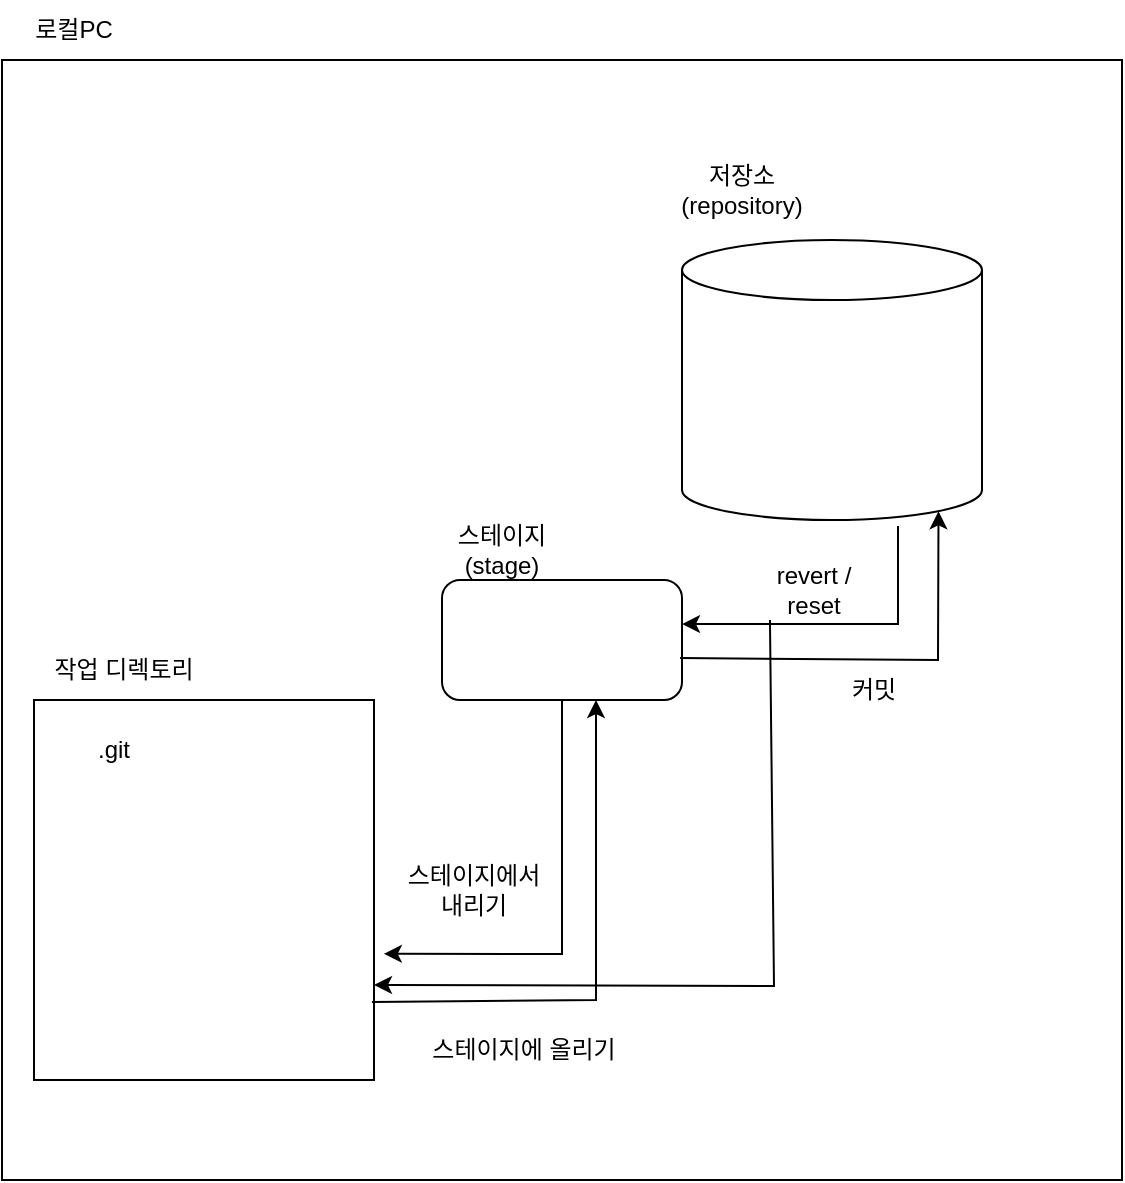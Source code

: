 <mxfile version="23.1.0" type="github">
  <diagram name="페이지-1" id="52v8Tvpr8Vl3Tg8hxjAr">
    <mxGraphModel dx="1426" dy="785" grid="1" gridSize="10" guides="1" tooltips="1" connect="1" arrows="1" fold="1" page="1" pageScale="1" pageWidth="827" pageHeight="1169" math="0" shadow="0">
      <root>
        <mxCell id="0" />
        <mxCell id="1" parent="0" />
        <mxCell id="tnVQdqbwVG9CSOU1aEH5-1" value="" style="whiteSpace=wrap;html=1;aspect=fixed;" vertex="1" parent="1">
          <mxGeometry x="134" y="140" width="560" height="560" as="geometry" />
        </mxCell>
        <mxCell id="tnVQdqbwVG9CSOU1aEH5-2" value="로컬PC" style="text;html=1;strokeColor=none;fillColor=none;align=center;verticalAlign=middle;whiteSpace=wrap;rounded=0;" vertex="1" parent="1">
          <mxGeometry x="140" y="110" width="60" height="30" as="geometry" />
        </mxCell>
        <mxCell id="tnVQdqbwVG9CSOU1aEH5-3" value="" style="rounded=0;whiteSpace=wrap;html=1;" vertex="1" parent="1">
          <mxGeometry x="150" y="460" width="170" height="190" as="geometry" />
        </mxCell>
        <mxCell id="tnVQdqbwVG9CSOU1aEH5-4" value="작업 디렉토리" style="text;html=1;strokeColor=none;fillColor=none;align=center;verticalAlign=middle;whiteSpace=wrap;rounded=0;" vertex="1" parent="1">
          <mxGeometry x="150" y="430" width="90" height="30" as="geometry" />
        </mxCell>
        <mxCell id="tnVQdqbwVG9CSOU1aEH5-5" value="" style="rounded=1;whiteSpace=wrap;html=1;" vertex="1" parent="1">
          <mxGeometry x="354" y="400" width="120" height="60" as="geometry" />
        </mxCell>
        <mxCell id="tnVQdqbwVG9CSOU1aEH5-6" value="저장소(repository)" style="text;html=1;strokeColor=none;fillColor=none;align=center;verticalAlign=middle;whiteSpace=wrap;rounded=0;" vertex="1" parent="1">
          <mxGeometry x="474" y="190" width="60" height="30" as="geometry" />
        </mxCell>
        <mxCell id="tnVQdqbwVG9CSOU1aEH5-7" value="스테이지(stage)" style="text;html=1;strokeColor=none;fillColor=none;align=center;verticalAlign=middle;whiteSpace=wrap;rounded=0;" vertex="1" parent="1">
          <mxGeometry x="354" y="370" width="60" height="30" as="geometry" />
        </mxCell>
        <mxCell id="tnVQdqbwVG9CSOU1aEH5-8" value="" style="shape=cylinder3;whiteSpace=wrap;html=1;boundedLbl=1;backgroundOutline=1;size=15;" vertex="1" parent="1">
          <mxGeometry x="474" y="230" width="150" height="140" as="geometry" />
        </mxCell>
        <mxCell id="tnVQdqbwVG9CSOU1aEH5-9" value=".git" style="text;html=1;strokeColor=none;fillColor=none;align=center;verticalAlign=middle;whiteSpace=wrap;rounded=0;" vertex="1" parent="1">
          <mxGeometry x="160" y="470" width="60" height="30" as="geometry" />
        </mxCell>
        <mxCell id="tnVQdqbwVG9CSOU1aEH5-10" value="" style="endArrow=classic;html=1;rounded=0;exitX=0.994;exitY=0.795;exitDx=0;exitDy=0;exitPerimeter=0;" edge="1" parent="1" source="tnVQdqbwVG9CSOU1aEH5-3">
          <mxGeometry width="50" height="50" relative="1" as="geometry">
            <mxPoint x="337" y="610" as="sourcePoint" />
            <mxPoint x="431" y="460" as="targetPoint" />
            <Array as="points">
              <mxPoint x="431" y="610" />
            </Array>
          </mxGeometry>
        </mxCell>
        <mxCell id="tnVQdqbwVG9CSOU1aEH5-12" value="" style="endArrow=classic;html=1;rounded=0;exitX=0.35;exitY=0.967;exitDx=0;exitDy=0;exitPerimeter=0;entryX=1.029;entryY=0.668;entryDx=0;entryDy=0;entryPerimeter=0;" edge="1" parent="1" target="tnVQdqbwVG9CSOU1aEH5-3">
          <mxGeometry width="50" height="50" relative="1" as="geometry">
            <mxPoint x="414" y="460" as="sourcePoint" />
            <mxPoint x="340.04" y="591.94" as="targetPoint" />
            <Array as="points">
              <mxPoint x="414" y="587" />
            </Array>
          </mxGeometry>
        </mxCell>
        <mxCell id="tnVQdqbwVG9CSOU1aEH5-13" value="스테이지에 올리기" style="text;html=1;strokeColor=none;fillColor=none;align=center;verticalAlign=middle;whiteSpace=wrap;rounded=0;" vertex="1" parent="1">
          <mxGeometry x="340" y="620" width="110" height="30" as="geometry" />
        </mxCell>
        <mxCell id="tnVQdqbwVG9CSOU1aEH5-14" value="스테이지에서&lt;br&gt;내리기" style="text;html=1;strokeColor=none;fillColor=none;align=center;verticalAlign=middle;whiteSpace=wrap;rounded=0;" vertex="1" parent="1">
          <mxGeometry x="330" y="540" width="80" height="30" as="geometry" />
        </mxCell>
        <mxCell id="tnVQdqbwVG9CSOU1aEH5-17" value="" style="endArrow=classic;html=1;rounded=0;entryX=0.855;entryY=1;entryDx=0;entryDy=-4.35;entryPerimeter=0;exitX=0.992;exitY=0.65;exitDx=0;exitDy=0;exitPerimeter=0;" edge="1" parent="1" source="tnVQdqbwVG9CSOU1aEH5-5" target="tnVQdqbwVG9CSOU1aEH5-8">
          <mxGeometry width="50" height="50" relative="1" as="geometry">
            <mxPoint x="390" y="430" as="sourcePoint" />
            <mxPoint x="440" y="380" as="targetPoint" />
            <Array as="points">
              <mxPoint x="602" y="440" />
            </Array>
          </mxGeometry>
        </mxCell>
        <mxCell id="tnVQdqbwVG9CSOU1aEH5-18" value="" style="endArrow=classic;html=1;rounded=0;exitX=0.72;exitY=1.021;exitDx=0;exitDy=0;exitPerimeter=0;entryX=1;entryY=0.367;entryDx=0;entryDy=0;entryPerimeter=0;" edge="1" parent="1" source="tnVQdqbwVG9CSOU1aEH5-8" target="tnVQdqbwVG9CSOU1aEH5-5">
          <mxGeometry width="50" height="50" relative="1" as="geometry">
            <mxPoint x="390" y="430" as="sourcePoint" />
            <mxPoint x="440" y="380" as="targetPoint" />
            <Array as="points">
              <mxPoint x="582" y="422" />
            </Array>
          </mxGeometry>
        </mxCell>
        <mxCell id="tnVQdqbwVG9CSOU1aEH5-19" value="커밋" style="text;html=1;strokeColor=none;fillColor=none;align=center;verticalAlign=middle;whiteSpace=wrap;rounded=0;" vertex="1" parent="1">
          <mxGeometry x="540" y="440" width="60" height="30" as="geometry" />
        </mxCell>
        <mxCell id="tnVQdqbwVG9CSOU1aEH5-20" value="revert / reset" style="text;html=1;strokeColor=none;fillColor=none;align=center;verticalAlign=middle;whiteSpace=wrap;rounded=0;" vertex="1" parent="1">
          <mxGeometry x="510" y="390" width="60" height="30" as="geometry" />
        </mxCell>
        <mxCell id="tnVQdqbwVG9CSOU1aEH5-21" value="" style="endArrow=classic;html=1;rounded=0;entryX=1;entryY=0.75;entryDx=0;entryDy=0;exitX=0.133;exitY=1;exitDx=0;exitDy=0;exitPerimeter=0;" edge="1" parent="1" source="tnVQdqbwVG9CSOU1aEH5-20" target="tnVQdqbwVG9CSOU1aEH5-3">
          <mxGeometry width="50" height="50" relative="1" as="geometry">
            <mxPoint x="490" y="430" as="sourcePoint" />
            <mxPoint x="440" y="380" as="targetPoint" />
            <Array as="points">
              <mxPoint x="520" y="603" />
            </Array>
          </mxGeometry>
        </mxCell>
      </root>
    </mxGraphModel>
  </diagram>
</mxfile>
